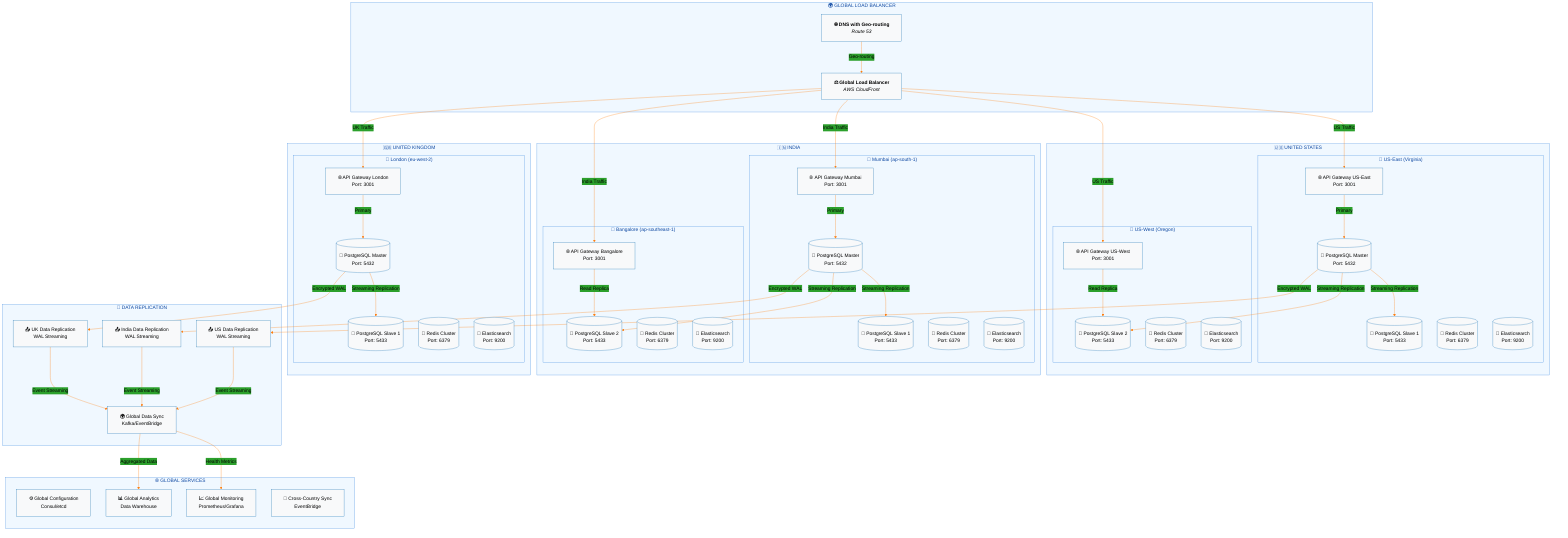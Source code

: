%%{init: {
  'theme': 'base',
  'themeVariables': {
    'primaryColor': '#1f77b4',
    'primaryTextColor': '#000000',
    'primaryBorderColor': '#0d47a1',
    'lineColor': '#ff7f0e',
    'secondaryColor': '#2ca02c',
    'tertiaryColor': '#d62728',
    'background': '#ffffff',
    'mainBkg': '#f8f9fa',
    'secondBkg': '#e9ecef',
    'tertiaryBkg': '#dee2e6',
    'nodeBkg': '#ffffff',
    'nodeBorder': '#1f77b4',
    'clusterBkg': '#f0f8ff',
    'clusterBorder': '#4A90E2',
    'defaultLinkColor': '#ff7f0e',
    'titleColor': '#0d47a1',
    'textColor': '#000000',
    'nodeTextColor': '#000000',
    'clusterTextColor': '#000000'
  },
  'flowchart': {
    'nodeSpacing': 50,
    'rankSpacing': 80,
    'curve': 'basis',
    'padding': 20,
    'useMaxWidth': true,
    'htmlLabels': true
  },
  'fontFamily': 'Arial, sans-serif',
  'fontSize': 14,
  'fontWeight': 'normal'
}}%%
graph TB
    subgraph GLOBAL["🌍 GLOBAL LOAD BALANCER"]
        GLOBAL_LB["<b>⚖️ Global Load Balancer</b><br/><i>AWS CloudFront</i>"]
        DNS["<b>🌐 DNS with Geo-routing</b><br/><i>Route 53</i>"]
    end
    
    subgraph US["🇺🇸 UNITED STATES"]
        subgraph US_EAST["📍 US-East (Virginia)"]
            US_API1["🌐 API Gateway US-East<br/>Port: 3001"]
            US_DB_MASTER[("🐘 PostgreSQL Master<br/>Port: 5432")]
            US_DB_SLAVE1[("🐘 PostgreSQL Slave 1<br/>Port: 5433")]
            US_REDIS1[("🔴 Redis Cluster<br/>Port: 6379")]
            US_ES1[("🔎 Elasticsearch<br/>Port: 9200")]
        end
        
        subgraph US_WEST["📍 US-West (Oregon)"]
            US_API2["🌐 API Gateway US-West<br/>Port: 3001"]
            US_DB_SLAVE2[("🐘 PostgreSQL Slave 2<br/>Port: 5433")]
            US_REDIS2[("🔴 Redis Cluster<br/>Port: 6379")]
            US_ES2[("🔎 Elasticsearch<br/>Port: 9200")]
        end
    end
    
    subgraph INDIA["🇮🇳 INDIA"]
        subgraph IN_MUMBAI["📍 Mumbai (ap-south-1)"]
            IN_API1["🌐 API Gateway Mumbai<br/>Port: 3001"]
            IN_DB_MASTER[("🐘 PostgreSQL Master<br/>Port: 5432")]
            IN_DB_SLAVE1[("🐘 PostgreSQL Slave 1<br/>Port: 5433")]
            IN_REDIS1[("🔴 Redis Cluster<br/>Port: 6379")]
            IN_ES1[("🔎 Elasticsearch<br/>Port: 9200")]
        end
        
        subgraph IN_BANGALORE["📍 Bangalore (ap-southeast-1)"]
            IN_API2["🌐 API Gateway Bangalore<br/>Port: 3001"]
            IN_DB_SLAVE2[("🐘 PostgreSQL Slave 2<br/>Port: 5433")]
            IN_REDIS2[("🔴 Redis Cluster<br/>Port: 6379")]
            IN_ES2[("🔎 Elasticsearch<br/>Port: 9200")]
        end
    end
    
    subgraph UK["🇬🇧 UNITED KINGDOM"]
        subgraph UK_LONDON["📍 London (eu-west-2)"]
            UK_API1["🌐 API Gateway London<br/>Port: 3001"]
            UK_DB_MASTER[("🐘 PostgreSQL Master<br/>Port: 5432")]
            UK_DB_SLAVE1[("🐘 PostgreSQL Slave 1<br/>Port: 5433")]
            UK_REDIS1[("🔴 Redis Cluster<br/>Port: 6379")]
            UK_ES1[("🔎 Elasticsearch<br/>Port: 9200")]
        end
    end
    
    subgraph GLOBAL_SERVICES["🌐 GLOBAL SERVICES"]
        GLOBAL_CONFIG["⚙️ Global Configuration<br/>Consul/etcd"]
        GLOBAL_ANALYTICS["📊 Global Analytics<br/>Data Warehouse"]
        GLOBAL_MONITORING["📈 Global Monitoring<br/>Prometheus/Grafana"]
        CROSS_COUNTRY_SYNC["🔄 Cross-Country Sync<br/>EventBridge"]
    end
    
    subgraph REPLICATION["🔄 DATA REPLICATION"]
        US_REPLICATION["📤 US Data Replication<br/>WAL Streaming"]
        IN_REPLICATION["📤 India Data Replication<br/>WAL Streaming"]
        UK_REPLICATION["📤 UK Data Replication<br/>WAL Streaming"]
        GLOBAL_SYNC["🌍 Global Data Sync<br/>Kafka/EventBridge"]
    end
    
    %% Global routing
    DNS -->|"Geo-routing"| GLOBAL_LB
    GLOBAL_LB -->|"US Traffic"| US_API1
    GLOBAL_LB -->|"US Traffic"| US_API2
    GLOBAL_LB -->|"India Traffic"| IN_API1
    GLOBAL_LB -->|"India Traffic"| IN_API2
    GLOBAL_LB -->|"UK Traffic"| UK_API1
    
    %% US connections
    US_API1 -->|"Primary"| US_DB_MASTER
    US_API2 -->|"Read Replica"| US_DB_SLAVE2
    US_DB_MASTER -->|"Streaming Replication"| US_DB_SLAVE1
    US_DB_MASTER -->|"Streaming Replication"| US_DB_SLAVE2
    
    %% India connections
    IN_API1 -->|"Primary"| IN_DB_MASTER
    IN_API2 -->|"Read Replica"| IN_DB_SLAVE2
    IN_DB_MASTER -->|"Streaming Replication"| IN_DB_SLAVE1
    IN_DB_MASTER -->|"Streaming Replication"| IN_DB_SLAVE2
    
    %% UK connections
    UK_API1 -->|"Primary"| UK_DB_MASTER
    UK_DB_MASTER -->|"Streaming Replication"| UK_DB_SLAVE1
    
    %% Cross-country replication
    US_DB_MASTER -->|"Encrypted WAL"| US_REPLICATION
    IN_DB_MASTER -->|"Encrypted WAL"| IN_REPLICATION
    UK_DB_MASTER -->|"Encrypted WAL"| UK_REPLICATION
    
    US_REPLICATION -->|"Event Streaming"| GLOBAL_SYNC
    IN_REPLICATION -->|"Event Streaming"| GLOBAL_SYNC
    UK_REPLICATION -->|"Event Streaming"| GLOBAL_SYNC
    
    GLOBAL_SYNC -->|"Aggregated Data"| GLOBAL_ANALYTICS
    GLOBAL_SYNC -->|"Health Metrics"| GLOBAL_MONITORING